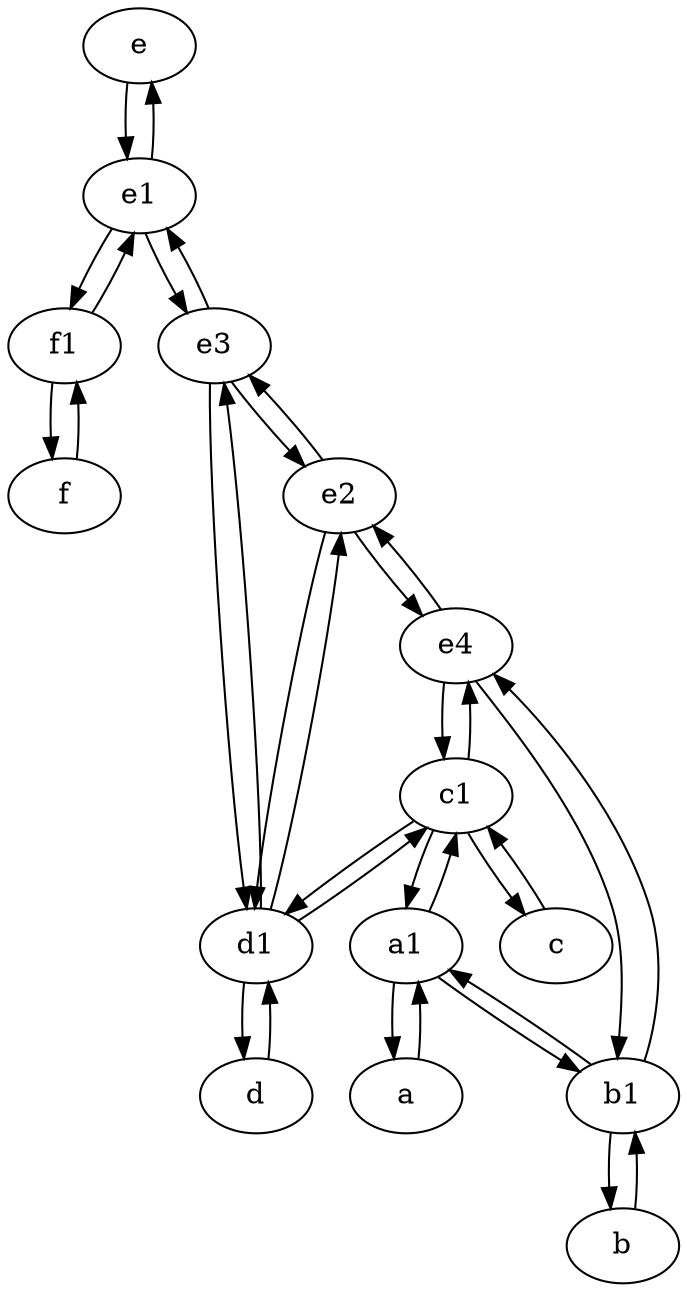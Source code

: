 digraph  {
	e [pos="30,50!"];
	f1;
	e4;
	f [pos="15,45!"];
	c1 [pos="30,15!"];
	e2;
	a [pos="40,10!"];
	e3;
	a1 [pos="40,15!"];
	d [pos="20,30!"];
	b1 [pos="45,20!"];
	b [pos="50,20!"];
	c [pos="20,10!"];
	e1 [pos="25,45!"];
	d1 [pos="25,30!"];
	c1 -> d1;
	b1 -> b;
	e4 -> c1;
	d1 -> d;
	c1 -> c;
	e4 -> e2;
	a1 -> c1;
	e4 -> b1;
	d -> d1;
	f1 -> e1;
	a -> a1;
	f -> f1;
	e3 -> d1;
	e3 -> e2;
	e1 -> e;
	e2 -> d1;
	d1 -> e2;
	e -> e1;
	f1 -> f;
	d1 -> c1;
	e3 -> e1;
	e2 -> e4;
	c -> c1;
	b -> b1;
	e1 -> f1;
	e1 -> e3;
	d1 -> e3;
	e2 -> e3;
	c1 -> a1;
	b1 -> a1;
	b1 -> e4;
	a1 -> a;
	a1 -> b1;
	c1 -> e4;

	}